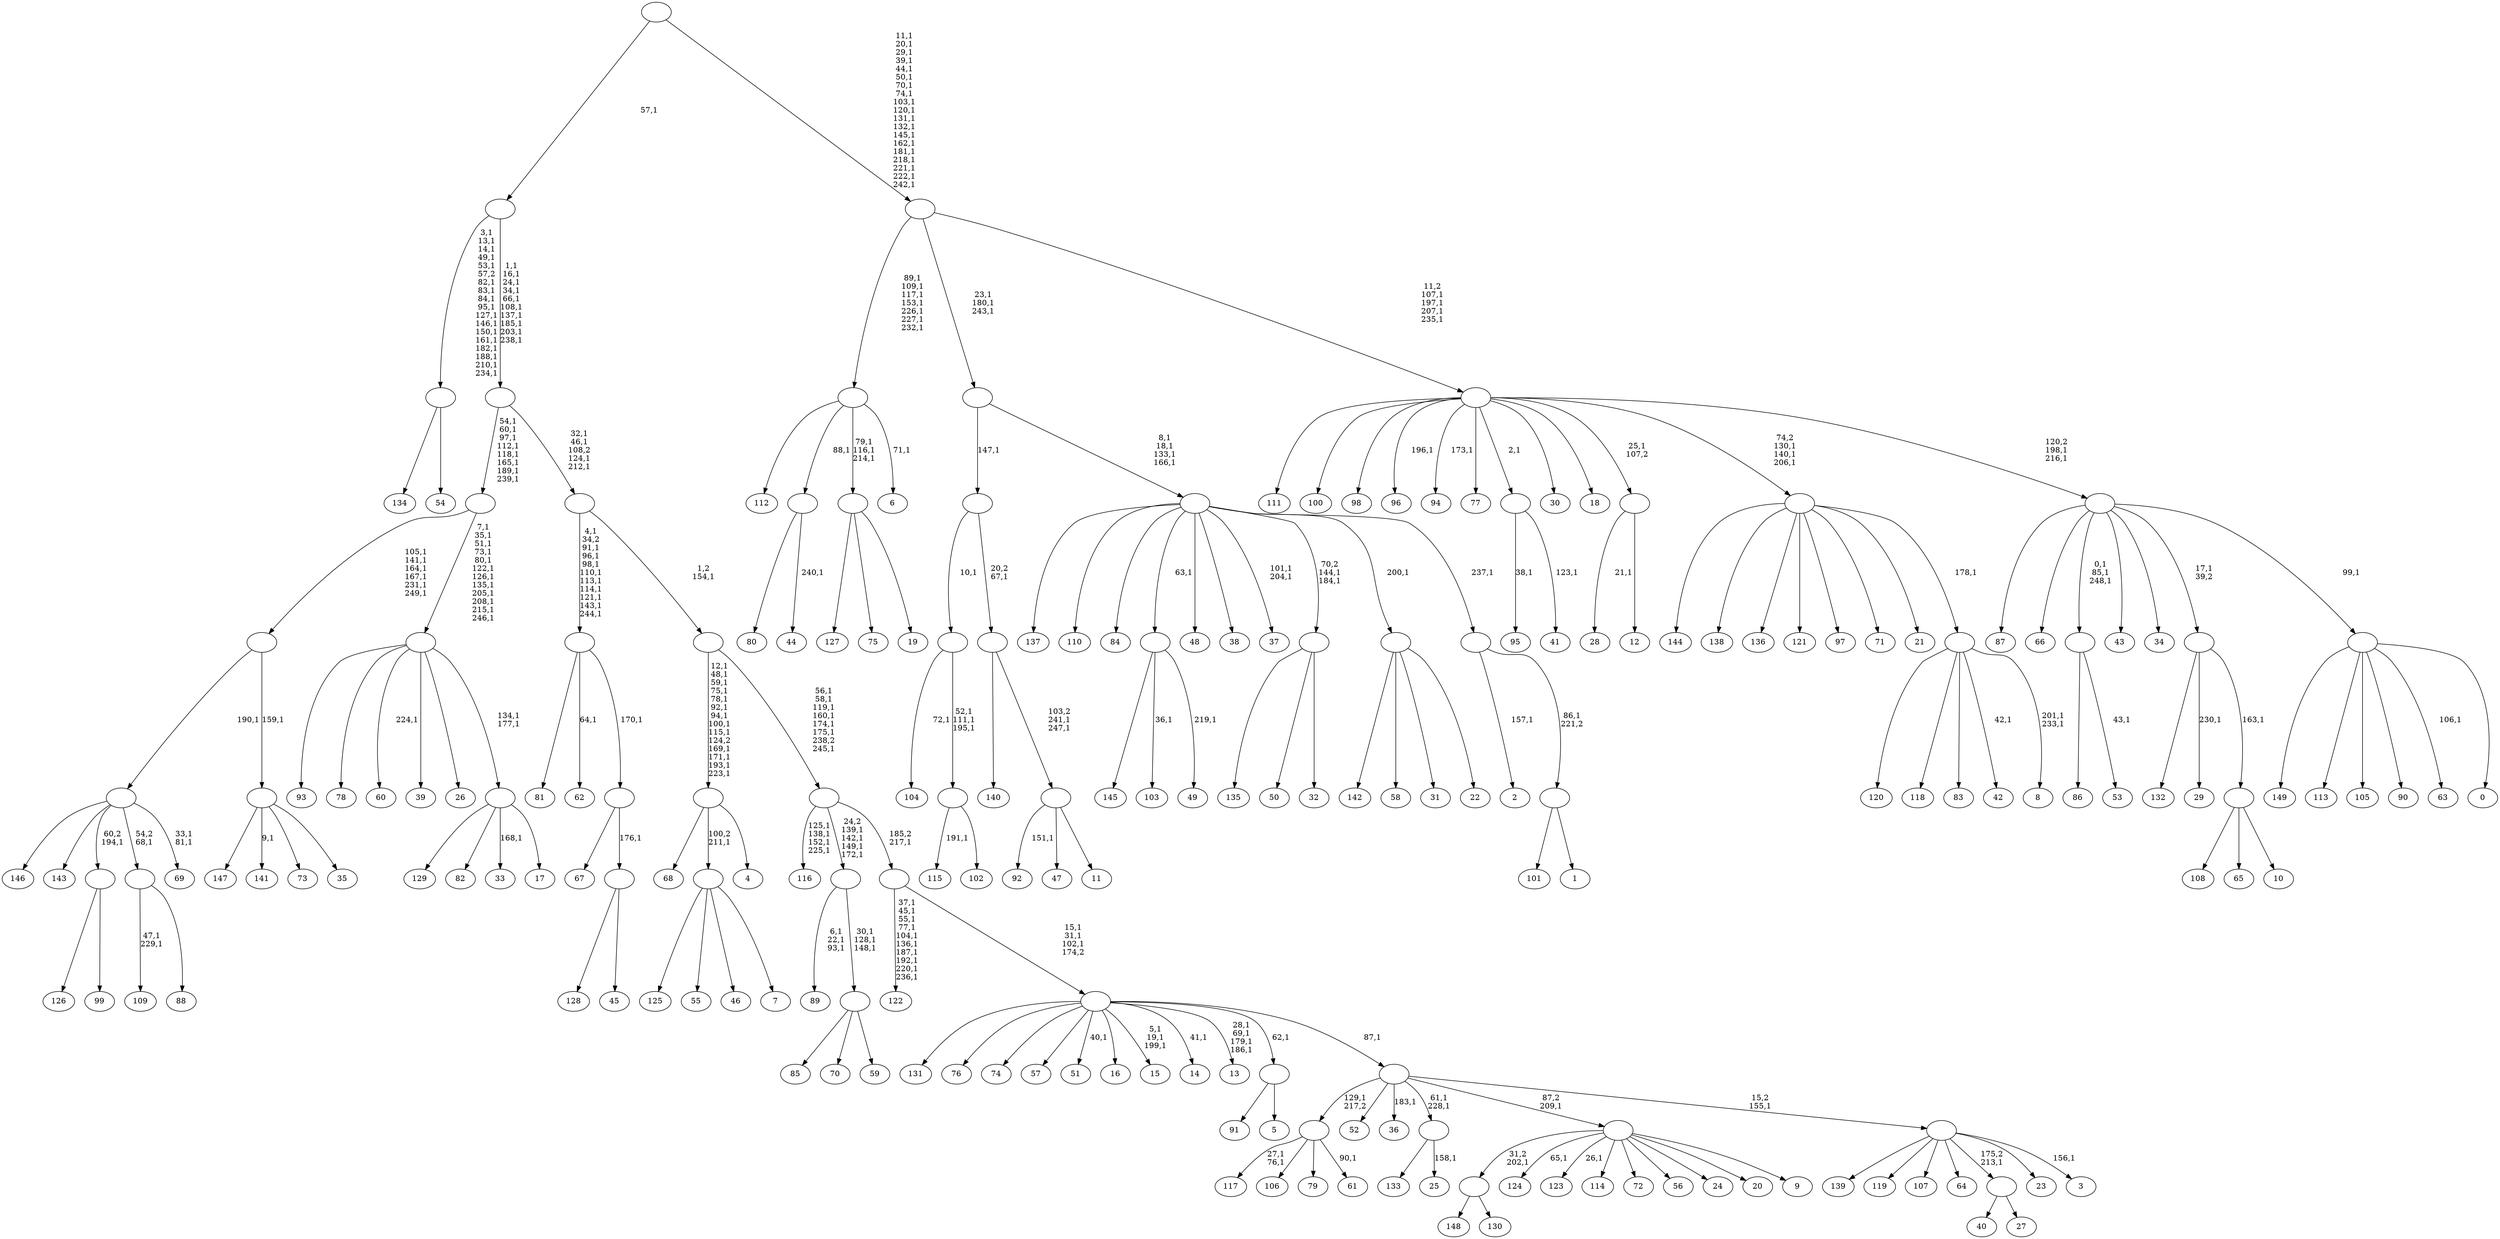 digraph T {
	400 [label="149"]
	399 [label="148"]
	398 [label="147"]
	397 [label="146"]
	396 [label="145"]
	395 [label="144"]
	394 [label="143"]
	393 [label="142"]
	392 [label="141"]
	390 [label="140"]
	389 [label="139"]
	388 [label="138"]
	387 [label="137"]
	386 [label="136"]
	385 [label="135"]
	384 [label="134"]
	383 [label="133"]
	382 [label="132"]
	381 [label="131"]
	380 [label="130"]
	379 [label=""]
	378 [label="129"]
	377 [label="128"]
	376 [label="127"]
	375 [label="126"]
	374 [label="125"]
	373 [label="124"]
	371 [label="123"]
	369 [label="122"]
	358 [label="121"]
	357 [label="120"]
	356 [label="119"]
	355 [label="118"]
	354 [label="117"]
	351 [label="116"]
	346 [label="115"]
	344 [label="114"]
	343 [label="113"]
	342 [label="112"]
	341 [label="111"]
	340 [label="110"]
	339 [label="109"]
	336 [label="108"]
	335 [label="107"]
	334 [label="106"]
	333 [label="105"]
	332 [label="104"]
	330 [label="103"]
	328 [label="102"]
	327 [label=""]
	324 [label=""]
	323 [label="101"]
	322 [label="100"]
	321 [label="99"]
	320 [label=""]
	319 [label="98"]
	318 [label="97"]
	317 [label="96"]
	315 [label="95"]
	313 [label="94"]
	311 [label="93"]
	310 [label="92"]
	308 [label="91"]
	307 [label="90"]
	306 [label="89"]
	302 [label="88"]
	301 [label=""]
	300 [label="87"]
	299 [label="86"]
	298 [label="85"]
	297 [label="84"]
	296 [label="83"]
	295 [label="82"]
	294 [label="81"]
	293 [label="80"]
	292 [label="79"]
	291 [label="78"]
	290 [label="77"]
	289 [label="76"]
	288 [label="75"]
	287 [label="74"]
	286 [label="73"]
	285 [label="72"]
	284 [label="71"]
	283 [label="70"]
	282 [label="69"]
	279 [label=""]
	278 [label="68"]
	277 [label="67"]
	276 [label="66"]
	275 [label="65"]
	274 [label="64"]
	273 [label="63"]
	271 [label="62"]
	269 [label="61"]
	267 [label=""]
	266 [label="60"]
	264 [label="59"]
	263 [label=""]
	260 [label=""]
	256 [label="58"]
	255 [label="57"]
	254 [label="56"]
	253 [label="55"]
	252 [label="54"]
	251 [label=""]
	234 [label="53"]
	232 [label=""]
	229 [label="52"]
	228 [label="51"]
	226 [label="50"]
	225 [label="49"]
	223 [label=""]
	222 [label="48"]
	221 [label="47"]
	220 [label="46"]
	219 [label="45"]
	218 [label=""]
	217 [label=""]
	216 [label=""]
	206 [label="44"]
	204 [label=""]
	203 [label="43"]
	202 [label="42"]
	200 [label="41"]
	198 [label=""]
	197 [label="40"]
	196 [label="39"]
	195 [label="38"]
	194 [label="37"]
	191 [label="36"]
	189 [label="35"]
	188 [label=""]
	187 [label=""]
	181 [label="34"]
	180 [label="33"]
	178 [label="32"]
	177 [label=""]
	175 [label="31"]
	174 [label="30"]
	173 [label="29"]
	171 [label="28"]
	169 [label="27"]
	168 [label=""]
	167 [label="26"]
	166 [label="25"]
	164 [label=""]
	162 [label="24"]
	161 [label="23"]
	160 [label="22"]
	159 [label=""]
	158 [label="21"]
	157 [label="20"]
	156 [label="19"]
	155 [label=""]
	152 [label="18"]
	151 [label="17"]
	150 [label=""]
	148 [label=""]
	136 [label=""]
	128 [label="16"]
	127 [label="15"]
	123 [label="14"]
	121 [label="13"]
	116 [label="12"]
	115 [label=""]
	114 [label="11"]
	113 [label=""]
	111 [label=""]
	110 [label=""]
	109 [label="10"]
	108 [label=""]
	107 [label=""]
	106 [label="9"]
	105 [label=""]
	104 [label="8"]
	101 [label=""]
	100 [label=""]
	97 [label="7"]
	96 [label=""]
	95 [label="6"]
	93 [label=""]
	86 [label="5"]
	85 [label=""]
	84 [label="4"]
	83 [label=""]
	70 [label="3"]
	68 [label=""]
	67 [label=""]
	66 [label=""]
	63 [label=""]
	62 [label=""]
	55 [label=""]
	54 [label=""]
	50 [label=""]
	40 [label=""]
	39 [label="2"]
	37 [label="1"]
	36 [label=""]
	35 [label=""]
	34 [label=""]
	30 [label=""]
	27 [label="0"]
	26 [label=""]
	25 [label=""]
	23 [label=""]
	19 [label=""]
	0 [label=""]
	379 -> 399 [label=""]
	379 -> 380 [label=""]
	327 -> 346 [label="191,1"]
	327 -> 328 [label=""]
	324 -> 327 [label="52,1\n111,1\n195,1"]
	324 -> 332 [label="72,1"]
	320 -> 375 [label=""]
	320 -> 321 [label=""]
	301 -> 339 [label="47,1\n229,1"]
	301 -> 302 [label=""]
	279 -> 282 [label="33,1\n81,1"]
	279 -> 397 [label=""]
	279 -> 394 [label=""]
	279 -> 320 [label="60,2\n194,1"]
	279 -> 301 [label="54,2\n68,1"]
	267 -> 269 [label="90,1"]
	267 -> 354 [label="27,1\n76,1"]
	267 -> 334 [label=""]
	267 -> 292 [label=""]
	263 -> 298 [label=""]
	263 -> 283 [label=""]
	263 -> 264 [label=""]
	260 -> 263 [label="30,1\n128,1\n148,1"]
	260 -> 306 [label="6,1\n22,1\n93,1"]
	251 -> 384 [label=""]
	251 -> 252 [label=""]
	232 -> 234 [label="43,1"]
	232 -> 299 [label=""]
	223 -> 225 [label="219,1"]
	223 -> 330 [label="36,1"]
	223 -> 396 [label=""]
	218 -> 377 [label=""]
	218 -> 219 [label=""]
	217 -> 277 [label=""]
	217 -> 218 [label="176,1"]
	216 -> 271 [label="64,1"]
	216 -> 294 [label=""]
	216 -> 217 [label="170,1"]
	204 -> 206 [label="240,1"]
	204 -> 293 [label=""]
	198 -> 200 [label="123,1"]
	198 -> 315 [label="38,1"]
	188 -> 392 [label="9,1"]
	188 -> 398 [label=""]
	188 -> 286 [label=""]
	188 -> 189 [label=""]
	187 -> 279 [label="190,1"]
	187 -> 188 [label="159,1"]
	177 -> 385 [label=""]
	177 -> 226 [label=""]
	177 -> 178 [label=""]
	168 -> 197 [label=""]
	168 -> 169 [label=""]
	164 -> 166 [label="158,1"]
	164 -> 383 [label=""]
	159 -> 393 [label=""]
	159 -> 256 [label=""]
	159 -> 175 [label=""]
	159 -> 160 [label=""]
	155 -> 376 [label=""]
	155 -> 288 [label=""]
	155 -> 156 [label=""]
	150 -> 180 [label="168,1"]
	150 -> 378 [label=""]
	150 -> 295 [label=""]
	150 -> 151 [label=""]
	148 -> 150 [label="134,1\n177,1"]
	148 -> 266 [label="224,1"]
	148 -> 311 [label=""]
	148 -> 291 [label=""]
	148 -> 196 [label=""]
	148 -> 167 [label=""]
	136 -> 148 [label="7,1\n35,1\n51,1\n73,1\n80,1\n122,1\n126,1\n135,1\n205,1\n208,1\n215,1\n246,1"]
	136 -> 187 [label="105,1\n141,1\n164,1\n167,1\n231,1\n249,1"]
	115 -> 171 [label="21,1"]
	115 -> 116 [label=""]
	113 -> 310 [label="151,1"]
	113 -> 221 [label=""]
	113 -> 114 [label=""]
	111 -> 113 [label="103,2\n241,1\n247,1"]
	111 -> 390 [label=""]
	110 -> 324 [label="10,1"]
	110 -> 111 [label="20,2\n67,1"]
	108 -> 336 [label=""]
	108 -> 275 [label=""]
	108 -> 109 [label=""]
	107 -> 173 [label="230,1"]
	107 -> 382 [label=""]
	107 -> 108 [label="163,1"]
	105 -> 371 [label="26,1"]
	105 -> 373 [label="65,1"]
	105 -> 379 [label="31,2\n202,1"]
	105 -> 344 [label=""]
	105 -> 285 [label=""]
	105 -> 254 [label=""]
	105 -> 162 [label=""]
	105 -> 157 [label=""]
	105 -> 106 [label=""]
	101 -> 104 [label="201,1\n233,1"]
	101 -> 202 [label="42,1"]
	101 -> 357 [label=""]
	101 -> 355 [label=""]
	101 -> 296 [label=""]
	100 -> 395 [label=""]
	100 -> 388 [label=""]
	100 -> 386 [label=""]
	100 -> 358 [label=""]
	100 -> 318 [label=""]
	100 -> 284 [label=""]
	100 -> 158 [label=""]
	100 -> 101 [label="178,1"]
	96 -> 374 [label=""]
	96 -> 253 [label=""]
	96 -> 220 [label=""]
	96 -> 97 [label=""]
	93 -> 95 [label="71,1"]
	93 -> 155 [label="79,1\n116,1\n214,1"]
	93 -> 342 [label=""]
	93 -> 204 [label="88,1"]
	85 -> 308 [label=""]
	85 -> 86 [label=""]
	83 -> 278 [label=""]
	83 -> 96 [label="100,2\n211,1"]
	83 -> 84 [label=""]
	68 -> 70 [label="156,1"]
	68 -> 389 [label=""]
	68 -> 356 [label=""]
	68 -> 335 [label=""]
	68 -> 274 [label=""]
	68 -> 168 [label="175,2\n213,1"]
	68 -> 161 [label=""]
	67 -> 164 [label="61,1\n228,1"]
	67 -> 191 [label="183,1"]
	67 -> 267 [label="129,1\n217,2"]
	67 -> 229 [label=""]
	67 -> 105 [label="87,2\n209,1"]
	67 -> 68 [label="15,2\n155,1"]
	66 -> 121 [label="28,1\n69,1\n179,1\n186,1"]
	66 -> 123 [label="41,1"]
	66 -> 127 [label="5,1\n19,1\n199,1"]
	66 -> 228 [label="40,1"]
	66 -> 381 [label=""]
	66 -> 289 [label=""]
	66 -> 287 [label=""]
	66 -> 255 [label=""]
	66 -> 128 [label=""]
	66 -> 85 [label="62,1"]
	66 -> 67 [label="87,1"]
	63 -> 66 [label="15,1\n31,1\n102,1\n174,2"]
	63 -> 369 [label="37,1\n45,1\n55,1\n77,1\n104,1\n136,1\n187,1\n192,1\n220,1\n236,1"]
	62 -> 260 [label="24,2\n139,1\n142,1\n149,1\n172,1"]
	62 -> 351 [label="125,1\n138,1\n152,1\n225,1"]
	62 -> 63 [label="185,2\n217,1"]
	55 -> 62 [label="56,1\n58,1\n119,1\n160,1\n174,1\n175,1\n238,2\n245,1"]
	55 -> 83 [label="12,1\n48,1\n59,1\n75,1\n78,1\n92,1\n94,1\n100,1\n115,1\n124,2\n169,1\n171,1\n193,1\n223,1"]
	54 -> 216 [label="4,1\n34,2\n91,1\n96,1\n98,1\n110,1\n113,1\n114,1\n121,1\n143,1\n244,1"]
	54 -> 55 [label="1,2\n154,1"]
	50 -> 54 [label="32,1\n46,1\n108,2\n124,1\n212,1"]
	50 -> 136 [label="54,1\n60,1\n97,1\n112,1\n118,1\n165,1\n189,1\n239,1"]
	40 -> 50 [label="1,1\n16,1\n24,1\n34,1\n66,1\n108,1\n137,1\n185,1\n203,1\n238,1"]
	40 -> 251 [label="3,1\n13,1\n14,1\n49,1\n53,1\n57,2\n82,1\n83,1\n84,1\n95,1\n127,1\n146,1\n150,1\n161,1\n182,1\n188,1\n210,1\n234,1"]
	36 -> 323 [label=""]
	36 -> 37 [label=""]
	35 -> 39 [label="157,1"]
	35 -> 36 [label="86,1\n221,2"]
	34 -> 177 [label="70,2\n144,1\n184,1"]
	34 -> 194 [label="101,1\n204,1"]
	34 -> 387 [label=""]
	34 -> 340 [label=""]
	34 -> 297 [label=""]
	34 -> 223 [label="63,1"]
	34 -> 222 [label=""]
	34 -> 195 [label=""]
	34 -> 159 [label="200,1"]
	34 -> 35 [label="237,1"]
	30 -> 34 [label="8,1\n18,1\n133,1\n166,1"]
	30 -> 110 [label="147,1"]
	26 -> 273 [label="106,1"]
	26 -> 400 [label=""]
	26 -> 343 [label=""]
	26 -> 333 [label=""]
	26 -> 307 [label=""]
	26 -> 27 [label=""]
	25 -> 232 [label="0,1\n85,1\n248,1"]
	25 -> 300 [label=""]
	25 -> 276 [label=""]
	25 -> 203 [label=""]
	25 -> 181 [label=""]
	25 -> 107 [label="17,1\n39,2"]
	25 -> 26 [label="99,1"]
	23 -> 25 [label="120,2\n198,1\n216,1"]
	23 -> 100 [label="74,2\n130,1\n140,1\n206,1"]
	23 -> 313 [label="173,1"]
	23 -> 317 [label="196,1"]
	23 -> 341 [label=""]
	23 -> 322 [label=""]
	23 -> 319 [label=""]
	23 -> 290 [label=""]
	23 -> 198 [label="2,1"]
	23 -> 174 [label=""]
	23 -> 152 [label=""]
	23 -> 115 [label="25,1\n107,2"]
	19 -> 23 [label="11,2\n107,1\n197,1\n207,1\n235,1"]
	19 -> 30 [label="23,1\n180,1\n243,1"]
	19 -> 93 [label="89,1\n109,1\n117,1\n153,1\n226,1\n227,1\n232,1"]
	0 -> 19 [label="11,1\n20,1\n29,1\n39,1\n44,1\n50,1\n70,1\n74,1\n103,1\n120,1\n131,1\n132,1\n145,1\n162,1\n181,1\n218,1\n221,1\n222,1\n242,1"]
	0 -> 40 [label="57,1"]
}
